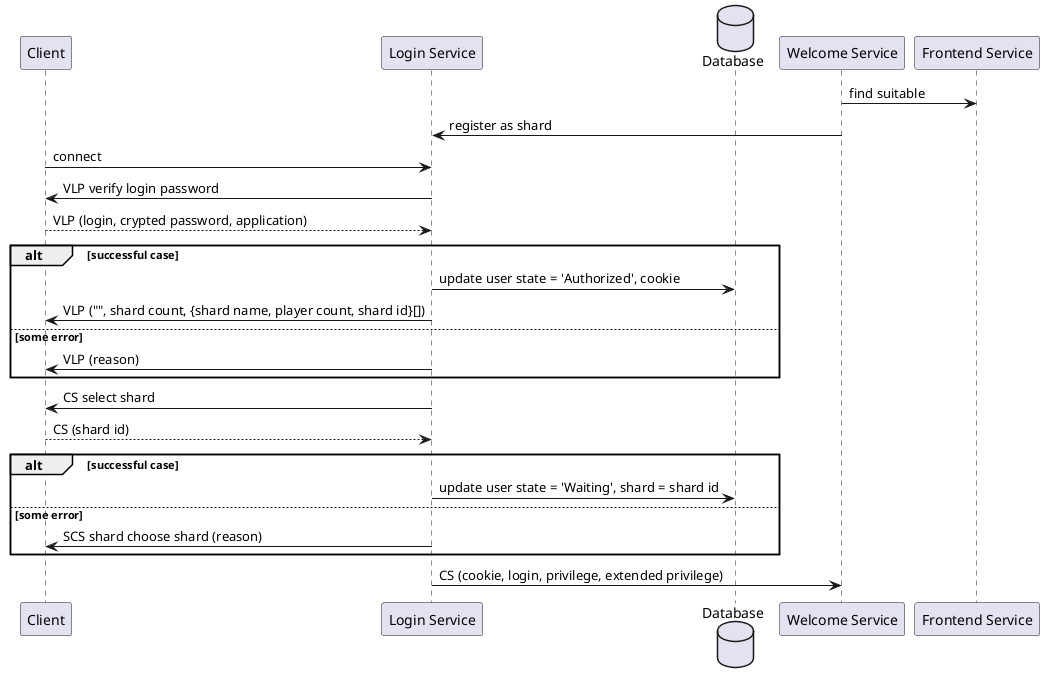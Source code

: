 @startuml
skinparam responseMessageBelowArrow true

participant client as "Client"
participant ls as "Login Service"
database db as "Database"
participant ws as "Welcome Service"
participant fes as "Frontend Service"

ws -> fes : find suitable
ws -> ls : register as shard

client -> ls : connect
ls -> client : VLP verify login password
client --> ls : VLP (login, crypted password, application)
alt successful case
    ls -> db : update user state = 'Authorized', cookie
    ls -> client : VLP ("", shard count, {shard name, player count, shard id}[])
else some error
    ls -> client : VLP (reason)
end

ls -> client : CS select shard
client --> ls : CS (shard id)
alt successful case
    ls -> db : update user state = 'Waiting', shard = shard id
else some error
    ls -> client : SCS shard choose shard (reason)
end

ls -> ws : CS (cookie, login, privilege, extended privilege)

@enduml